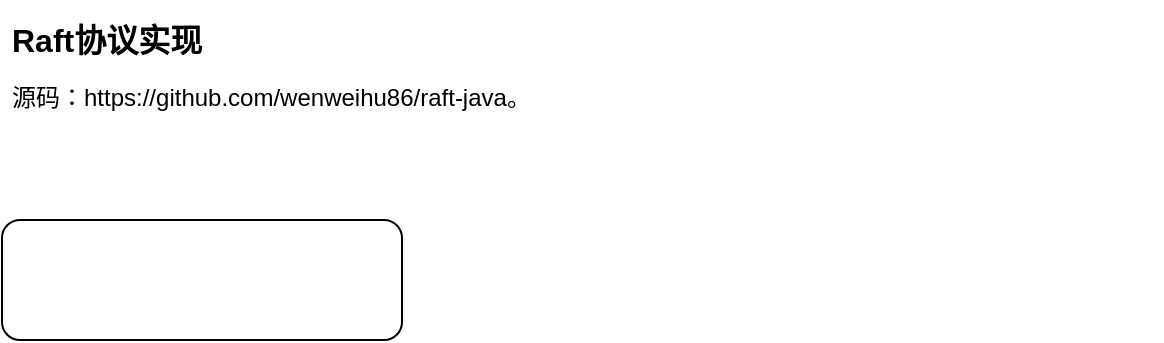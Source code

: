 <mxfile version="21.6.5" type="device">
  <diagram name="第 1 页" id="D0lXRkDRS7YjULPVTkGP">
    <mxGraphModel dx="1434" dy="879" grid="1" gridSize="10" guides="1" tooltips="1" connect="1" arrows="1" fold="1" page="1" pageScale="1" pageWidth="827" pageHeight="1169" math="0" shadow="0">
      <root>
        <mxCell id="0" />
        <mxCell id="1" parent="0" />
        <mxCell id="hCxxSbGEtk1TdNpt0RpP-1" value="&lt;h1 style=&quot;font-size: 16px;&quot;&gt;&lt;font style=&quot;font-size: 16px;&quot;&gt;Raft协议实现&amp;nbsp;&lt;/font&gt;&lt;/h1&gt;&lt;p style=&quot;&quot;&gt;&lt;font style=&quot;font-size: 12px;&quot;&gt;源码：https://github.com/wenweihu86/raft-java。&lt;/font&gt;&lt;/p&gt;" style="text;html=1;strokeColor=none;fillColor=none;spacing=5;spacingTop=-20;whiteSpace=wrap;overflow=hidden;rounded=0;" vertex="1" parent="1">
          <mxGeometry x="40" y="20" width="580" height="60" as="geometry" />
        </mxCell>
        <mxCell id="hCxxSbGEtk1TdNpt0RpP-2" value="" style="rounded=1;whiteSpace=wrap;html=1;direction=west;" vertex="1" parent="1">
          <mxGeometry x="40" y="120" width="200" height="60" as="geometry" />
        </mxCell>
      </root>
    </mxGraphModel>
  </diagram>
</mxfile>
